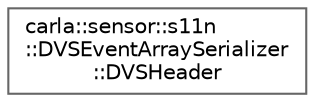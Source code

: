 digraph "类继承关系图"
{
 // INTERACTIVE_SVG=YES
 // LATEX_PDF_SIZE
  bgcolor="transparent";
  edge [fontname=Helvetica,fontsize=10,labelfontname=Helvetica,labelfontsize=10];
  node [fontname=Helvetica,fontsize=10,shape=box,height=0.2,width=0.4];
  rankdir="LR";
  Node0 [id="Node000000",label="carla::sensor::s11n\l::DVSEventArraySerializer\l::DVSHeader",height=0.2,width=0.4,color="grey40", fillcolor="white", style="filled",URL="$d1/d18/structcarla_1_1sensor_1_1s11n_1_1DVSEventArraySerializer_1_1DVSHeader.html",tooltip=" "];
}
